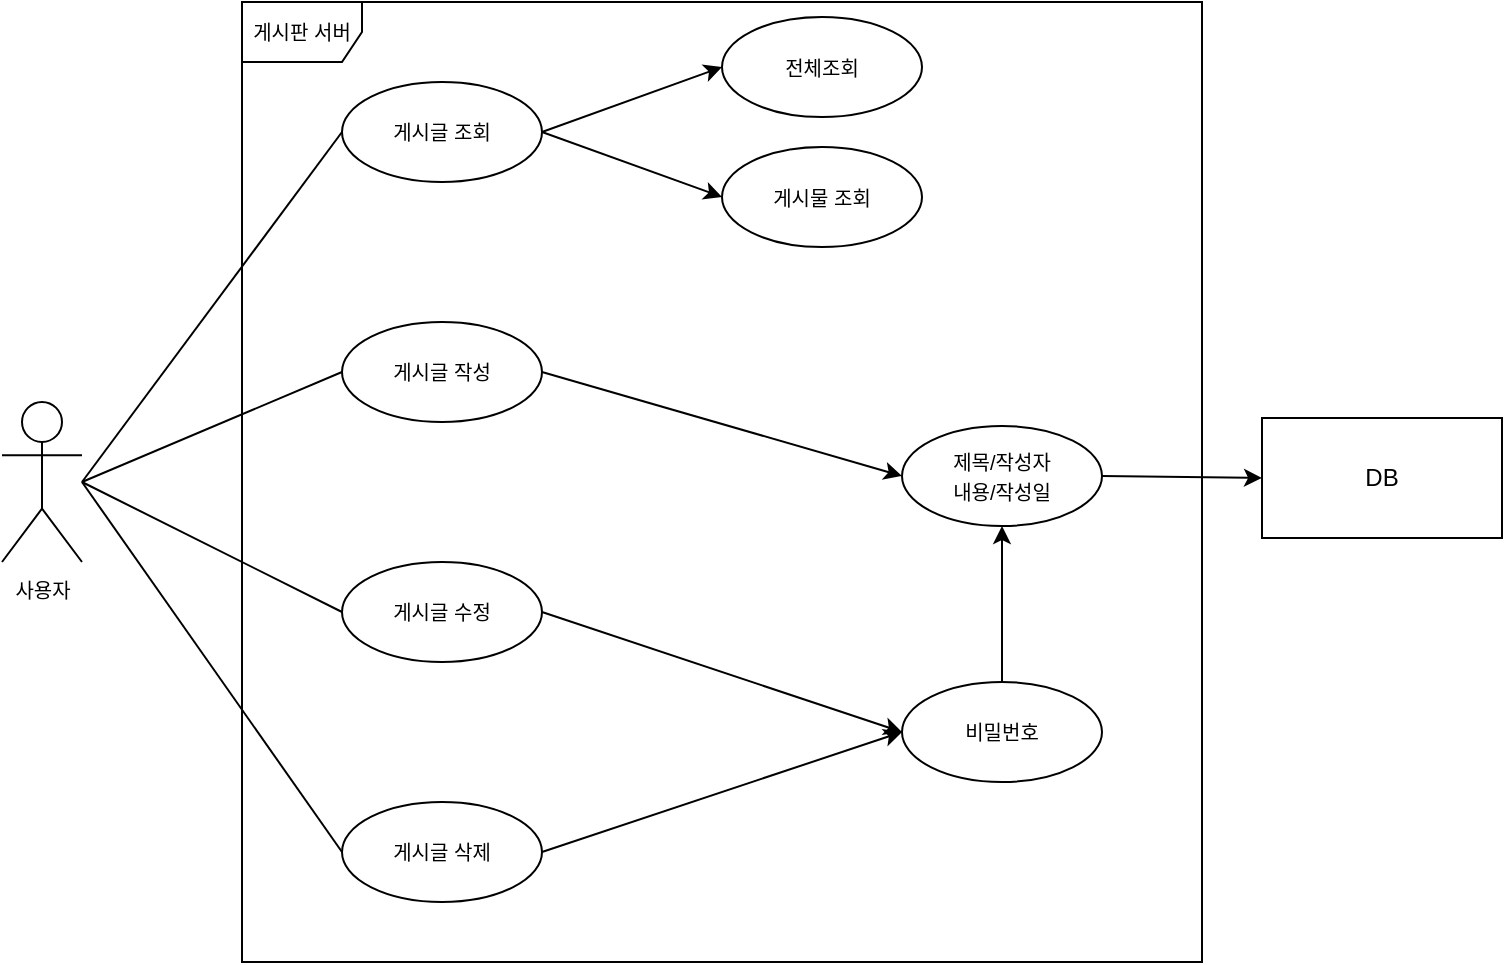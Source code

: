 <mxfile version="22.0.8" type="github">
  <diagram name="페이지-1" id="7rPYYtSsdpqcJhMENOE2">
    <mxGraphModel dx="1195" dy="638" grid="1" gridSize="10" guides="1" tooltips="1" connect="1" arrows="1" fold="1" page="1" pageScale="1" pageWidth="827" pageHeight="1169" math="0" shadow="0">
      <root>
        <mxCell id="0" />
        <mxCell id="1" parent="0" />
        <mxCell id="ds0g-Yx9dt9f7ILzVBPT-1" value="&lt;font style=&quot;font-size: 10px;&quot;&gt;사용자&lt;/font&gt;" style="shape=umlActor;verticalLabelPosition=bottom;verticalAlign=top;html=1;" vertex="1" parent="1">
          <mxGeometry x="40" y="360" width="40" height="80" as="geometry" />
        </mxCell>
        <mxCell id="ds0g-Yx9dt9f7ILzVBPT-2" value="&lt;font style=&quot;font-size: 10px;&quot;&gt;게시판 서버&lt;/font&gt;" style="shape=umlFrame;whiteSpace=wrap;html=1;pointerEvents=0;" vertex="1" parent="1">
          <mxGeometry x="160" y="160" width="480" height="480" as="geometry" />
        </mxCell>
        <mxCell id="ds0g-Yx9dt9f7ILzVBPT-4" value="&lt;span style=&quot;font-size: 10px;&quot;&gt;게시글 조회&lt;/span&gt;" style="ellipse;whiteSpace=wrap;html=1;" vertex="1" parent="1">
          <mxGeometry x="210" y="200" width="100" height="50" as="geometry" />
        </mxCell>
        <mxCell id="ds0g-Yx9dt9f7ILzVBPT-5" value="&lt;span style=&quot;font-size: 10px;&quot;&gt;게시글 작성&lt;/span&gt;" style="ellipse;whiteSpace=wrap;html=1;" vertex="1" parent="1">
          <mxGeometry x="210" y="320" width="100" height="50" as="geometry" />
        </mxCell>
        <mxCell id="ds0g-Yx9dt9f7ILzVBPT-12" value="&lt;span style=&quot;font-size: 10px;&quot;&gt;게시글 수정&lt;/span&gt;" style="ellipse;whiteSpace=wrap;html=1;" vertex="1" parent="1">
          <mxGeometry x="210" y="440" width="100" height="50" as="geometry" />
        </mxCell>
        <mxCell id="ds0g-Yx9dt9f7ILzVBPT-14" value="&lt;span style=&quot;font-size: 10px;&quot;&gt;게시글 삭제&lt;/span&gt;" style="ellipse;whiteSpace=wrap;html=1;" vertex="1" parent="1">
          <mxGeometry x="210" y="560" width="100" height="50" as="geometry" />
        </mxCell>
        <mxCell id="ds0g-Yx9dt9f7ILzVBPT-18" value="" style="endArrow=none;html=1;rounded=0;entryX=0;entryY=0.5;entryDx=0;entryDy=0;" edge="1" parent="1" target="ds0g-Yx9dt9f7ILzVBPT-4">
          <mxGeometry width="50" height="50" relative="1" as="geometry">
            <mxPoint x="80" y="400" as="sourcePoint" />
            <mxPoint x="130" y="350" as="targetPoint" />
          </mxGeometry>
        </mxCell>
        <mxCell id="ds0g-Yx9dt9f7ILzVBPT-19" value="" style="endArrow=none;html=1;rounded=0;entryX=0;entryY=0.5;entryDx=0;entryDy=0;" edge="1" parent="1" target="ds0g-Yx9dt9f7ILzVBPT-5">
          <mxGeometry width="50" height="50" relative="1" as="geometry">
            <mxPoint x="80" y="400" as="sourcePoint" />
            <mxPoint x="130" y="350" as="targetPoint" />
          </mxGeometry>
        </mxCell>
        <mxCell id="ds0g-Yx9dt9f7ILzVBPT-20" value="" style="endArrow=none;html=1;rounded=0;entryX=0;entryY=0.5;entryDx=0;entryDy=0;" edge="1" parent="1" target="ds0g-Yx9dt9f7ILzVBPT-12">
          <mxGeometry width="50" height="50" relative="1" as="geometry">
            <mxPoint x="80" y="400" as="sourcePoint" />
            <mxPoint x="130" y="350" as="targetPoint" />
          </mxGeometry>
        </mxCell>
        <mxCell id="ds0g-Yx9dt9f7ILzVBPT-21" value="" style="endArrow=none;html=1;rounded=0;entryX=0;entryY=0.5;entryDx=0;entryDy=0;" edge="1" parent="1" target="ds0g-Yx9dt9f7ILzVBPT-14">
          <mxGeometry width="50" height="50" relative="1" as="geometry">
            <mxPoint x="80" y="400" as="sourcePoint" />
            <mxPoint x="130" y="350" as="targetPoint" />
          </mxGeometry>
        </mxCell>
        <mxCell id="ds0g-Yx9dt9f7ILzVBPT-26" value="&lt;font style=&quot;font-size: 10px;&quot;&gt;전체조회&lt;/font&gt;" style="ellipse;whiteSpace=wrap;html=1;" vertex="1" parent="1">
          <mxGeometry x="400" y="167.5" width="100" height="50" as="geometry" />
        </mxCell>
        <mxCell id="ds0g-Yx9dt9f7ILzVBPT-29" value="&lt;span style=&quot;font-size: 10px;&quot;&gt;게시물 조회&lt;/span&gt;" style="ellipse;whiteSpace=wrap;html=1;" vertex="1" parent="1">
          <mxGeometry x="400" y="232.5" width="100" height="50" as="geometry" />
        </mxCell>
        <mxCell id="ds0g-Yx9dt9f7ILzVBPT-41" value="" style="endArrow=classic;html=1;rounded=0;exitX=1;exitY=0.5;exitDx=0;exitDy=0;entryX=0;entryY=0.5;entryDx=0;entryDy=0;" edge="1" parent="1" source="ds0g-Yx9dt9f7ILzVBPT-4" target="ds0g-Yx9dt9f7ILzVBPT-26">
          <mxGeometry width="50" height="50" relative="1" as="geometry">
            <mxPoint x="310" y="350" as="sourcePoint" />
            <mxPoint x="360" y="300" as="targetPoint" />
          </mxGeometry>
        </mxCell>
        <mxCell id="ds0g-Yx9dt9f7ILzVBPT-42" value="" style="endArrow=classic;html=1;rounded=0;exitX=1;exitY=0.5;exitDx=0;exitDy=0;entryX=0;entryY=0.5;entryDx=0;entryDy=0;" edge="1" parent="1" source="ds0g-Yx9dt9f7ILzVBPT-4" target="ds0g-Yx9dt9f7ILzVBPT-29">
          <mxGeometry width="50" height="50" relative="1" as="geometry">
            <mxPoint x="310" y="350" as="sourcePoint" />
            <mxPoint x="360" y="300" as="targetPoint" />
          </mxGeometry>
        </mxCell>
        <mxCell id="ds0g-Yx9dt9f7ILzVBPT-53" value="DB" style="whiteSpace=wrap;html=1;" vertex="1" parent="1">
          <mxGeometry x="670" y="368" width="120" height="60" as="geometry" />
        </mxCell>
        <mxCell id="ds0g-Yx9dt9f7ILzVBPT-55" value="" style="endArrow=classic;html=1;rounded=0;exitX=1;exitY=0.5;exitDx=0;exitDy=0;entryX=0;entryY=0.5;entryDx=0;entryDy=0;" edge="1" parent="1" source="ds0g-Yx9dt9f7ILzVBPT-5" target="ds0g-Yx9dt9f7ILzVBPT-56">
          <mxGeometry width="50" height="50" relative="1" as="geometry">
            <mxPoint x="340" y="430" as="sourcePoint" />
            <mxPoint x="390" y="380" as="targetPoint" />
          </mxGeometry>
        </mxCell>
        <mxCell id="ds0g-Yx9dt9f7ILzVBPT-56" value="&lt;span style=&quot;font-size: 10px;&quot;&gt;제목/작성자&lt;br&gt;내용/작성일&lt;br&gt;&lt;/span&gt;" style="ellipse;whiteSpace=wrap;html=1;" vertex="1" parent="1">
          <mxGeometry x="490" y="372" width="100" height="50" as="geometry" />
        </mxCell>
        <mxCell id="ds0g-Yx9dt9f7ILzVBPT-57" value="&lt;span style=&quot;font-size: 10px;&quot;&gt;비밀번호&lt;br&gt;&lt;/span&gt;" style="ellipse;whiteSpace=wrap;html=1;" vertex="1" parent="1">
          <mxGeometry x="490" y="500" width="100" height="50" as="geometry" />
        </mxCell>
        <mxCell id="ds0g-Yx9dt9f7ILzVBPT-58" value="" style="endArrow=classic;html=1;rounded=0;exitX=1;exitY=0.5;exitDx=0;exitDy=0;entryX=0;entryY=0.5;entryDx=0;entryDy=0;" edge="1" parent="1" source="ds0g-Yx9dt9f7ILzVBPT-12" target="ds0g-Yx9dt9f7ILzVBPT-57">
          <mxGeometry width="50" height="50" relative="1" as="geometry">
            <mxPoint x="340" y="430" as="sourcePoint" />
            <mxPoint x="390" y="380" as="targetPoint" />
          </mxGeometry>
        </mxCell>
        <mxCell id="ds0g-Yx9dt9f7ILzVBPT-59" value="" style="endArrow=classic;html=1;rounded=0;exitX=0.5;exitY=0;exitDx=0;exitDy=0;entryX=0.5;entryY=1;entryDx=0;entryDy=0;" edge="1" parent="1" source="ds0g-Yx9dt9f7ILzVBPT-57" target="ds0g-Yx9dt9f7ILzVBPT-56">
          <mxGeometry width="50" height="50" relative="1" as="geometry">
            <mxPoint x="340" y="430" as="sourcePoint" />
            <mxPoint x="390" y="380" as="targetPoint" />
          </mxGeometry>
        </mxCell>
        <mxCell id="ds0g-Yx9dt9f7ILzVBPT-60" value="" style="endArrow=classic;html=1;rounded=0;exitX=1;exitY=0.5;exitDx=0;exitDy=0;entryX=0;entryY=0.5;entryDx=0;entryDy=0;" edge="1" parent="1" source="ds0g-Yx9dt9f7ILzVBPT-56" target="ds0g-Yx9dt9f7ILzVBPT-53">
          <mxGeometry width="50" height="50" relative="1" as="geometry">
            <mxPoint x="340" y="430" as="sourcePoint" />
            <mxPoint x="390" y="380" as="targetPoint" />
          </mxGeometry>
        </mxCell>
        <mxCell id="ds0g-Yx9dt9f7ILzVBPT-61" value="" style="endArrow=classic;html=1;rounded=0;exitX=1;exitY=0.5;exitDx=0;exitDy=0;entryX=0;entryY=0.5;entryDx=0;entryDy=0;" edge="1" parent="1" source="ds0g-Yx9dt9f7ILzVBPT-14" target="ds0g-Yx9dt9f7ILzVBPT-57">
          <mxGeometry width="50" height="50" relative="1" as="geometry">
            <mxPoint x="340" y="430" as="sourcePoint" />
            <mxPoint x="390" y="380" as="targetPoint" />
          </mxGeometry>
        </mxCell>
      </root>
    </mxGraphModel>
  </diagram>
</mxfile>
